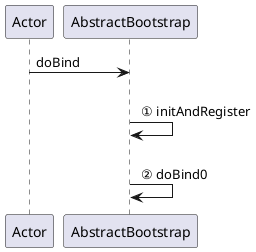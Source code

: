 @startuml
Actor -> AbstractBootstrap: doBind

AbstractBootstrap -> AbstractBootstrap: \n ① initAndRegister

AbstractBootstrap -> AbstractBootstrap: \n ② doBind0

@enduml